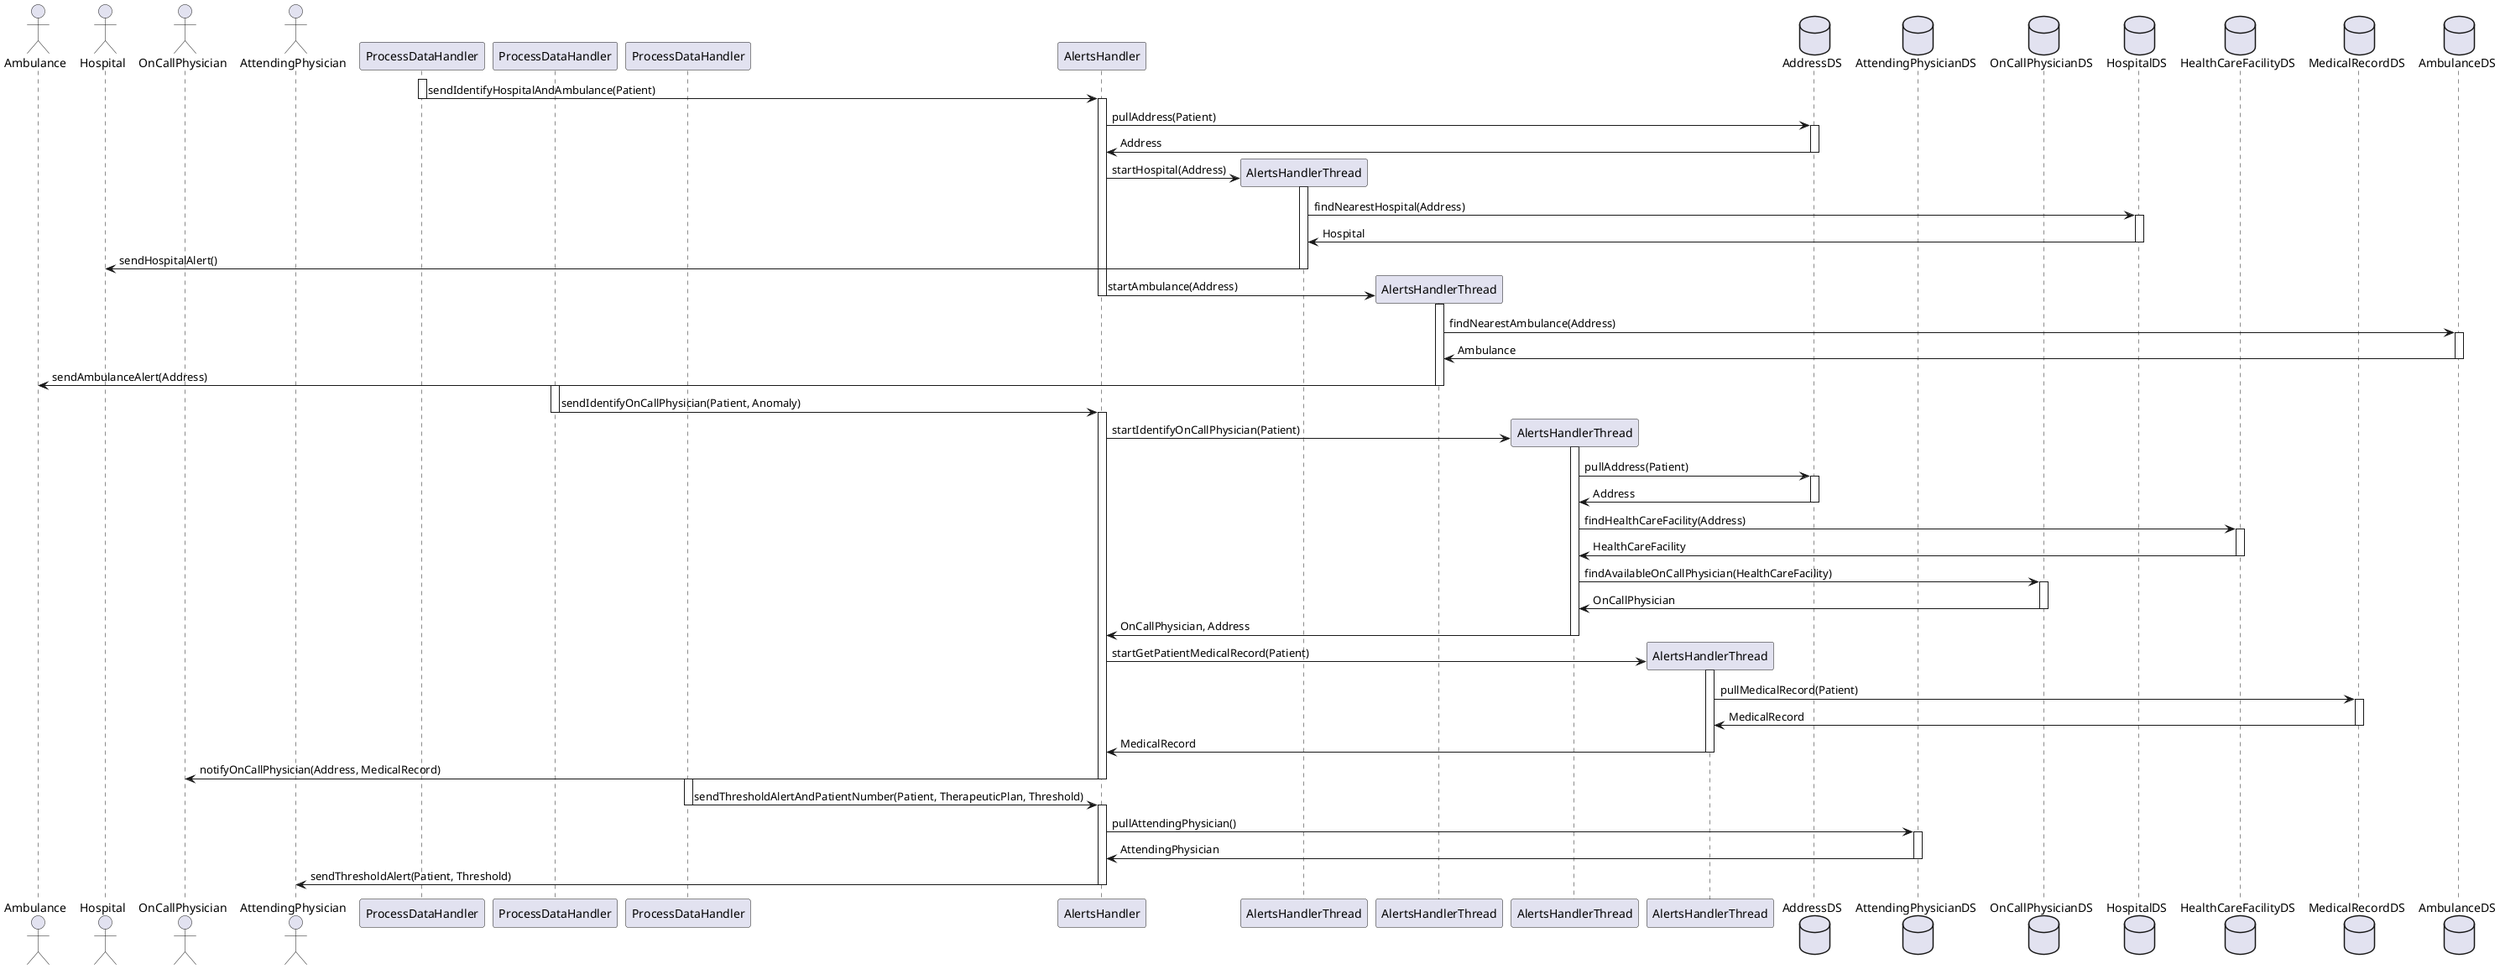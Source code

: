 @startuml alerts
actor Ambulance
actor Hospital
actor OnCallPhysician
actor AttendingPhysician
participant ProcessDataHandler as PDH1
participant ProcessDataHandler as PDH2
participant ProcessDataHandler as PDH3
participant AlertsHandler as AH
participant AlertsHandlerThread as AH1
participant AlertsHandlerThread as AH2
participant AlertsHandlerThread as AH3
participant AlertsHandlerThread as AH4
database AddressDS
database AttendingPhysicianDS
database OnCallPhysicianDS
database HospitalDS
database HealthCareFacilityDS
database MedicalRecordDS
database AmbulanceDS

activate PDH1
PDH1 -> AH : sendIdentifyHospitalAndAmbulance(Patient)
deactivate PDH1

activate AH

AH -> AddressDS ++ : pullAddress(Patient)
AH <- AddressDS -- : Address

AH -> AH1 ** : startHospital(Address)

activate AH1
AH1 -> HospitalDS ++ : findNearestHospital(Address)
AH1 <- HospitalDS -- : Hospital
AH1 -> Hospital : sendHospitalAlert()
deactivate AH1

AH -> AH2 ** : startAmbulance(Address)
deactivate AH

activate AH2
AH2 -> AmbulanceDS ++ : findNearestAmbulance(Address)
AH2 <- AmbulanceDS -- : Ambulance
AH2 -> Ambulance : sendAmbulanceAlert(Address)
deactivate AH2


activate PDH2
PDH2 -> AH : sendIdentifyOnCallPhysician(Patient, Anomaly)
deactivate PDH2

activate AH
AH -> AH3 ** : startIdentifyOnCallPhysician(Patient)
activate AH3
AH3 -> AddressDS ++ : pullAddress(Patient)
AH3 <- AddressDS -- : Address

AH3 -> HealthCareFacilityDS ++ : findHealthCareFacility(Address)
AH3 <- HealthCareFacilityDS -- : HealthCareFacility

AH3 -> OnCallPhysicianDS ++ : findAvailableOnCallPhysician(HealthCareFacility)
AH3 <- OnCallPhysicianDS -- : OnCallPhysician
AH <- AH3 : OnCallPhysician, Address
deactivate AH3

AH -> AH4 ** : startGetPatientMedicalRecord(Patient)
activate AH4
AH4 -> MedicalRecordDS ++ : pullMedicalRecord(Patient)
AH4 <- MedicalRecordDS -- : MedicalRecord
AH <- AH4 : MedicalRecord
deactivate AH4

AH -> OnCallPhysician : notifyOnCallPhysician(Address, MedicalRecord)
deactivate AH

activate PDH3
PDH3 -> AH : sendThresholdAlertAndPatientNumber(Patient, TherapeuticPlan, Threshold)
deactivate PDH3

activate AH
AH -> AttendingPhysicianDS ++ : pullAttendingPhysician()
AH <- AttendingPhysicianDS -- : AttendingPhysician


AH -> AttendingPhysician : sendThresholdAlert(Patient, Threshold)
deactivate AH

@enduml